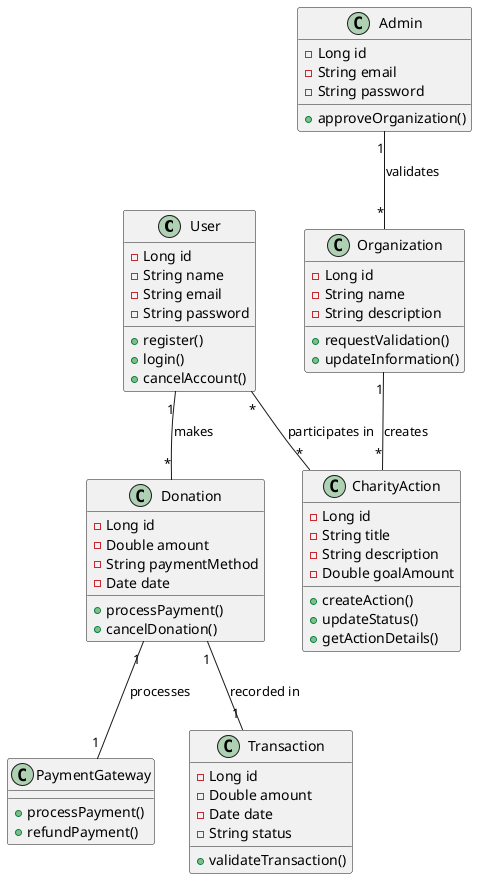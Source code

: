 @startuml
' --- Diagramme de Classe Détaillé ---
class User {
    - Long id
    - String name
    - String email
    - String password
    + register()
    + login()
    + cancelAccount()
}

class Organization {
    - Long id
    - String name
    - String description
    + requestValidation()
    + updateInformation()
}

class Admin {
    - Long id
    - String email
    - String password
    + approveOrganization()
}

class CharityAction {
    - Long id
    - String title
    - String description
    - Double goalAmount
    + createAction()
    + updateStatus()
    + getActionDetails()
}

class Donation {
    - Long id
    - Double amount
    - String paymentMethod
    - Date date
    + processPayment()
    + cancelDonation()
}

class PaymentGateway {
    + processPayment()
    + refundPayment()
}

class Transaction {
    - Long id
    - Double amount
    - Date date
    - String status
    + validateTransaction()
}

User "1" -- "*" Donation : makes
User "*" -- "*" CharityAction : participates in
Organization "1" -- "*" CharityAction : creates
Admin "1" -- "*" Organization : validates
Donation "1" -- "1" PaymentGateway : processes
Donation "1" -- "1" Transaction : recorded in
@enduml
